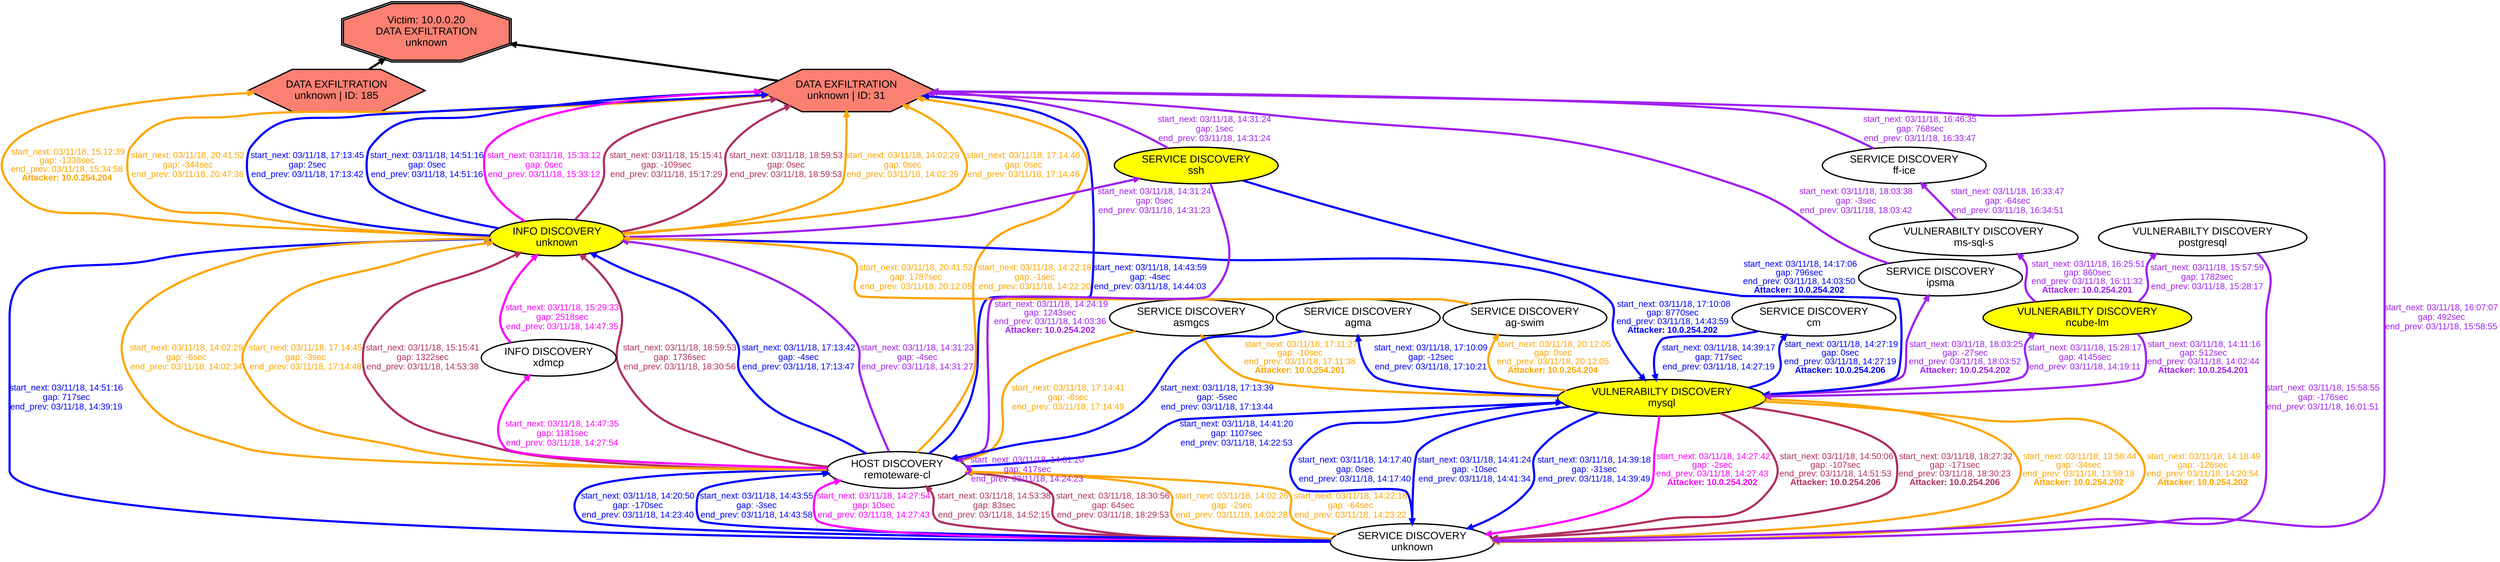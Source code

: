 digraph DATAEXFILTRATIONunknown {
rankdir="BT"; 
 graph [ nodesep="0.1", ranksep="0.02"] 
 node [ fontname=Arial, fontsize=24,penwidth=3]; 
 edge [ fontname=Arial, fontsize=20,penwidth=5 ];
"Victim: 10.0.0.20
DATA EXFILTRATION
unknown" [shape=doubleoctagon, style=filled, fillcolor=salmon];
{ rank = max; "Victim: 10.0.0.20
DATA EXFILTRATION
unknown"}
"DATA EXFILTRATION
unknown | ID: 185" -> "Victim: 10.0.0.20
DATA EXFILTRATION
unknown"
"DATA EXFILTRATION
unknown | ID: 185" [style=filled, fillcolor= salmon]
"DATA EXFILTRATION
unknown | ID: 31" -> "Victim: 10.0.0.20
DATA EXFILTRATION
unknown"
"DATA EXFILTRATION
unknown | ID: 31" [style=filled, fillcolor= salmon]
{ rank=same; "DATA EXFILTRATION
unknown | ID: 185" "DATA EXFILTRATION
unknown | ID: 31"}
"VULNERABILTY DISCOVERY
mysql" [style=filled, fillcolor= yellow]
"VULNERABILTY DISCOVERY
mysql" -> "SERVICE DISCOVERY
unknown" [ color=maroon] [label=<<font color="maroon"> start_next: 03/11/18, 14:50:06<br/>gap: -107sec<br/>end_prev: 03/11/18, 14:51:53</font><br/><font color="maroon"><b>Attacker: 10.0.254.206</b></font>>]
"SERVICE DISCOVERY
unknown" -> "HOST DISCOVERY
remoteware-cl" [ label="start_next: 03/11/18, 14:53:38
gap: 83sec
end_prev: 03/11/18, 14:52:15"][ fontcolor="maroon" color=maroon]
"HOST DISCOVERY
remoteware-cl" -> "INFO DISCOVERY
unknown" [ label="start_next: 03/11/18, 15:15:41
gap: 1322sec
end_prev: 03/11/18, 14:53:38"][ fontcolor="maroon" color=maroon]
"INFO DISCOVERY
unknown" -> "DATA EXFILTRATION
unknown | ID: 31" [ label="start_next: 03/11/18, 15:15:41
gap: -109sec
end_prev: 03/11/18, 15:17:29"][ fontcolor="maroon" color=maroon]
"VULNERABILTY DISCOVERY
mysql" [style=filled, fillcolor= yellow]
"VULNERABILTY DISCOVERY
mysql" -> "SERVICE DISCOVERY
unknown" [ color=maroon] [label=<<font color="maroon"> start_next: 03/11/18, 18:27:32<br/>gap: -171sec<br/>end_prev: 03/11/18, 18:30:23</font><br/><font color="maroon"><b>Attacker: 10.0.254.206</b></font>>]
"SERVICE DISCOVERY
unknown" -> "HOST DISCOVERY
remoteware-cl" [ label="start_next: 03/11/18, 18:30:56
gap: 64sec
end_prev: 03/11/18, 18:29:53"][ fontcolor="maroon" color=maroon]
"HOST DISCOVERY
remoteware-cl" -> "INFO DISCOVERY
unknown" [ label="start_next: 03/11/18, 18:59:53
gap: 1736sec
end_prev: 03/11/18, 18:30:56"][ fontcolor="maroon" color=maroon]
"INFO DISCOVERY
unknown" -> "DATA EXFILTRATION
unknown | ID: 31" [ label="start_next: 03/11/18, 18:59:53
gap: 0sec
end_prev: 03/11/18, 18:59:53"][ fontcolor="maroon" color=maroon]
"VULNERABILTY DISCOVERY
mysql" [style=filled, fillcolor= yellow]
"VULNERABILTY DISCOVERY
mysql" -> "SERVICE DISCOVERY
unknown" [ color=orange] [label=<<font color="orange"> start_next: 03/11/18, 13:58:44<br/>gap: -34sec<br/>end_prev: 03/11/18, 13:59:18</font><br/><font color="orange"><b>Attacker: 10.0.254.202</b></font>>]
"SERVICE DISCOVERY
unknown" -> "HOST DISCOVERY
remoteware-cl" [ label="start_next: 03/11/18, 14:02:26
gap: -2sec
end_prev: 03/11/18, 14:02:28"][ fontcolor="orange" color=orange]
"HOST DISCOVERY
remoteware-cl" -> "INFO DISCOVERY
unknown" [ label="start_next: 03/11/18, 14:02:29
gap: -6sec
end_prev: 03/11/18, 14:02:34"][ fontcolor="orange" color=orange]
"INFO DISCOVERY
unknown" -> "DATA EXFILTRATION
unknown | ID: 31" [ label="start_next: 03/11/18, 14:02:29
gap: 0sec
end_prev: 03/11/18, 14:02:29"][ fontcolor="orange" color=orange]
"VULNERABILTY DISCOVERY
mysql" [style=filled, fillcolor= yellow]
"VULNERABILTY DISCOVERY
mysql" -> "SERVICE DISCOVERY
unknown" [ color=orange] [label=<<font color="orange"> start_next: 03/11/18, 14:18:49<br/>gap: -126sec<br/>end_prev: 03/11/18, 14:20:54</font><br/><font color="orange"><b>Attacker: 10.0.254.202</b></font>>]
"SERVICE DISCOVERY
unknown" -> "HOST DISCOVERY
remoteware-cl" [ label="start_next: 03/11/18, 14:22:18
gap: -64sec
end_prev: 03/11/18, 14:23:22"][ fontcolor="orange" color=orange]
"HOST DISCOVERY
remoteware-cl" -> "DATA EXFILTRATION
unknown | ID: 31" [ label="start_next: 03/11/18, 14:22:18
gap: -1sec
end_prev: 03/11/18, 14:22:20"][ fontcolor="orange" color=orange]
"VULNERABILTY DISCOVERY
mysql" [style=filled, fillcolor= yellow]
"VULNERABILTY DISCOVERY
mysql" -> "SERVICE DISCOVERY
asmgcs" [ color=orange] [label=<<font color="orange"> start_next: 03/11/18, 17:11:27<br/>gap: -10sec<br/>end_prev: 03/11/18, 17:11:38</font><br/><font color="orange"><b>Attacker: 10.0.254.201</b></font>>]
"SERVICE DISCOVERY
asmgcs" -> "HOST DISCOVERY
remoteware-cl" [ label="start_next: 03/11/18, 17:14:41
gap: -8sec
end_prev: 03/11/18, 17:14:49"][ fontcolor="orange" color=orange]
"HOST DISCOVERY
remoteware-cl" -> "INFO DISCOVERY
unknown" [ label="start_next: 03/11/18, 17:14:45
gap: -3sec
end_prev: 03/11/18, 17:14:48"][ fontcolor="orange" color=orange]
"INFO DISCOVERY
unknown" -> "DATA EXFILTRATION
unknown | ID: 31" [ label="start_next: 03/11/18, 17:14:46
gap: 0sec
end_prev: 03/11/18, 17:14:46"][ fontcolor="orange" color=orange]
"INFO DISCOVERY
unknown" [style=filled, fillcolor= yellow]
"INFO DISCOVERY
unknown" -> "DATA EXFILTRATION
unknown | ID: 185" [ color=orange] [label=<<font color="orange"> start_next: 03/11/18, 15:12:39<br/>gap: -1338sec<br/>end_prev: 03/11/18, 15:34:58</font><br/><font color="orange"><b>Attacker: 10.0.254.204</b></font>>]
"VULNERABILTY DISCOVERY
mysql" [style=filled, fillcolor= yellow]
"VULNERABILTY DISCOVERY
mysql" -> "SERVICE DISCOVERY
ag-swim" [ color=orange] [label=<<font color="orange"> start_next: 03/11/18, 20:12:05<br/>gap: 0sec<br/>end_prev: 03/11/18, 20:12:05</font><br/><font color="orange"><b>Attacker: 10.0.254.204</b></font>>]
"SERVICE DISCOVERY
ag-swim" -> "INFO DISCOVERY
unknown" [ label="start_next: 03/11/18, 20:41:52
gap: 1787sec
end_prev: 03/11/18, 20:12:05"][ fontcolor="orange" color=orange]
"INFO DISCOVERY
unknown" -> "DATA EXFILTRATION
unknown | ID: 31" [ label="start_next: 03/11/18, 20:41:52
gap: -344sec
end_prev: 03/11/18, 20:47:36"][ fontcolor="orange" color=orange]
"SERVICE DISCOVERY
ssh" [style=filled, fillcolor= yellow]
"SERVICE DISCOVERY
ssh" -> "VULNERABILTY DISCOVERY
mysql" [ color=blue] [label=<<font color="blue"> start_next: 03/11/18, 14:17:06<br/>gap: 796sec<br/>end_prev: 03/11/18, 14:03:50</font><br/><font color="blue"><b>Attacker: 10.0.254.202</b></font>>]
"VULNERABILTY DISCOVERY
mysql" -> "SERVICE DISCOVERY
unknown" [ label="start_next: 03/11/18, 14:17:40
gap: 0sec
end_prev: 03/11/18, 14:17:40"][ fontcolor="blue" color=blue]
"SERVICE DISCOVERY
unknown" -> "HOST DISCOVERY
remoteware-cl" [ label="start_next: 03/11/18, 14:20:50
gap: -170sec
end_prev: 03/11/18, 14:23:40"][ fontcolor="blue" color=blue]
"HOST DISCOVERY
remoteware-cl" -> "VULNERABILTY DISCOVERY
mysql" [ label="start_next: 03/11/18, 14:41:20
gap: 1107sec
end_prev: 03/11/18, 14:22:53"][ fontcolor="blue" color=blue]
"VULNERABILTY DISCOVERY
mysql" -> "SERVICE DISCOVERY
unknown" [ label="start_next: 03/11/18, 14:41:24
gap: -10sec
end_prev: 03/11/18, 14:41:34"][ fontcolor="blue" color=blue]
"SERVICE DISCOVERY
unknown" -> "HOST DISCOVERY
remoteware-cl" [ label="start_next: 03/11/18, 14:43:55
gap: -3sec
end_prev: 03/11/18, 14:43:58"][ fontcolor="blue" color=blue]
"HOST DISCOVERY
remoteware-cl" -> "DATA EXFILTRATION
unknown | ID: 31" [ label="start_next: 03/11/18, 14:43:59
gap: -4sec
end_prev: 03/11/18, 14:44:03"][ fontcolor="blue" color=blue]
"INFO DISCOVERY
unknown" [style=filled, fillcolor= yellow]
"INFO DISCOVERY
unknown" -> "VULNERABILTY DISCOVERY
mysql" [ color=blue] [label=<<font color="blue"> start_next: 03/11/18, 17:10:08<br/>gap: 8770sec<br/>end_prev: 03/11/18, 14:43:59</font><br/><font color="blue"><b>Attacker: 10.0.254.202</b></font>>]
"VULNERABILTY DISCOVERY
mysql" -> "SERVICE DISCOVERY
agma" [ label="start_next: 03/11/18, 17:10:09
gap: -12sec
end_prev: 03/11/18, 17:10:21"][ fontcolor="blue" color=blue]
"SERVICE DISCOVERY
agma" -> "HOST DISCOVERY
remoteware-cl" [ label="start_next: 03/11/18, 17:13:39
gap: -5sec
end_prev: 03/11/18, 17:13:44"][ fontcolor="blue" color=blue]
"HOST DISCOVERY
remoteware-cl" -> "INFO DISCOVERY
unknown" [ label="start_next: 03/11/18, 17:13:42
gap: -4sec
end_prev: 03/11/18, 17:13:47"][ fontcolor="blue" color=blue]
"INFO DISCOVERY
unknown" -> "DATA EXFILTRATION
unknown | ID: 31" [ label="start_next: 03/11/18, 17:13:45
gap: 2sec
end_prev: 03/11/18, 17:13:42"][ fontcolor="blue" color=blue]
"VULNERABILTY DISCOVERY
mysql" [style=filled, fillcolor= yellow]
"VULNERABILTY DISCOVERY
mysql" -> "SERVICE DISCOVERY
cm" [ color=blue] [label=<<font color="blue"> start_next: 03/11/18, 14:27:19<br/>gap: 0sec<br/>end_prev: 03/11/18, 14:27:19</font><br/><font color="blue"><b>Attacker: 10.0.254.206</b></font>>]
"SERVICE DISCOVERY
cm" -> "VULNERABILTY DISCOVERY
mysql" [ label="start_next: 03/11/18, 14:39:17
gap: 717sec
end_prev: 03/11/18, 14:27:19"][ fontcolor="blue" color=blue]
"VULNERABILTY DISCOVERY
mysql" -> "SERVICE DISCOVERY
unknown" [ label="start_next: 03/11/18, 14:39:18
gap: -31sec
end_prev: 03/11/18, 14:39:49"][ fontcolor="blue" color=blue]
"SERVICE DISCOVERY
unknown" -> "INFO DISCOVERY
unknown" [ label="start_next: 03/11/18, 14:51:16
gap: 717sec
end_prev: 03/11/18, 14:39:19"][ fontcolor="blue" color=blue]
"INFO DISCOVERY
unknown" -> "DATA EXFILTRATION
unknown | ID: 31" [ label="start_next: 03/11/18, 14:51:16
gap: 0sec
end_prev: 03/11/18, 14:51:16"][ fontcolor="blue" color=blue]
"VULNERABILTY DISCOVERY
mysql" [style=filled, fillcolor= yellow]
"VULNERABILTY DISCOVERY
mysql" -> "SERVICE DISCOVERY
unknown" [ color=magenta] [label=<<font color="magenta"> start_next: 03/11/18, 14:27:42<br/>gap: -2sec<br/>end_prev: 03/11/18, 14:27:43</font><br/><font color="magenta"><b>Attacker: 10.0.254.202</b></font>>]
"SERVICE DISCOVERY
unknown" -> "HOST DISCOVERY
remoteware-cl" [ label="start_next: 03/11/18, 14:27:54
gap: 10sec
end_prev: 03/11/18, 14:27:43"][ fontcolor="magenta" color=magenta]
"HOST DISCOVERY
remoteware-cl" -> "INFO DISCOVERY
xdmcp" [ label="start_next: 03/11/18, 14:47:35
gap: 1181sec
end_prev: 03/11/18, 14:27:54"][ fontcolor="magenta" color=magenta]
"INFO DISCOVERY
xdmcp" -> "INFO DISCOVERY
unknown" [ label="start_next: 03/11/18, 15:29:33
gap: 2518sec
end_prev: 03/11/18, 14:47:35"][ fontcolor="magenta" color=magenta]
"INFO DISCOVERY
unknown" -> "DATA EXFILTRATION
unknown | ID: 31" [ label="start_next: 03/11/18, 15:33:12
gap: 0sec
end_prev: 03/11/18, 15:33:12"][ fontcolor="magenta" color=magenta]
"VULNERABILTY DISCOVERY
ncube-lm" [style=filled, fillcolor= yellow]
"VULNERABILTY DISCOVERY
ncube-lm" -> "VULNERABILTY DISCOVERY
mysql" [ color=purple] [label=<<font color="purple"> start_next: 03/11/18, 14:11:16<br/>gap: 512sec<br/>end_prev: 03/11/18, 14:02:44</font><br/><font color="purple"><b>Attacker: 10.0.254.201</b></font>>]
"VULNERABILTY DISCOVERY
mysql" -> "VULNERABILTY DISCOVERY
ncube-lm" [ label="start_next: 03/11/18, 15:28:17
gap: 4145sec
end_prev: 03/11/18, 14:19:11"][ fontcolor="purple" color=purple]
"VULNERABILTY DISCOVERY
ncube-lm" -> "VULNERABILTY DISCOVERY
postgresql" [ label="start_next: 03/11/18, 15:57:59
gap: 1782sec
end_prev: 03/11/18, 15:28:17"][ fontcolor="purple" color=purple]
"VULNERABILTY DISCOVERY
postgresql" -> "SERVICE DISCOVERY
unknown" [ label="start_next: 03/11/18, 15:58:55
gap: -176sec
end_prev: 03/11/18, 16:01:51"][ fontcolor="purple" color=purple]
"SERVICE DISCOVERY
unknown" -> "DATA EXFILTRATION
unknown | ID: 31" [ label="start_next: 03/11/18, 16:07:07
gap: 492sec
end_prev: 03/11/18, 15:58:55"][ fontcolor="purple" color=purple]
"VULNERABILTY DISCOVERY
ncube-lm" [style=filled, fillcolor= yellow]
"VULNERABILTY DISCOVERY
ncube-lm" -> "VULNERABILTY DISCOVERY
ms-sql-s" [ color=purple] [label=<<font color="purple"> start_next: 03/11/18, 16:25:51<br/>gap: 860sec<br/>end_prev: 03/11/18, 16:11:32</font><br/><font color="purple"><b>Attacker: 10.0.254.201</b></font>>]
"VULNERABILTY DISCOVERY
ms-sql-s" -> "SERVICE DISCOVERY
ff-ice" [ label="start_next: 03/11/18, 16:33:47
gap: -64sec
end_prev: 03/11/18, 16:34:51"][ fontcolor="purple" color=purple]
"SERVICE DISCOVERY
ff-ice" -> "DATA EXFILTRATION
unknown | ID: 31" [ label="start_next: 03/11/18, 16:46:35
gap: 768sec
end_prev: 03/11/18, 16:33:47"][ fontcolor="purple" color=purple]
"SERVICE DISCOVERY
ssh" [style=filled, fillcolor= yellow]
"SERVICE DISCOVERY
ssh" -> "HOST DISCOVERY
remoteware-cl" [ color=purple] [label=<<font color="purple"> start_next: 03/11/18, 14:24:19<br/>gap: 1243sec<br/>end_prev: 03/11/18, 14:03:36</font><br/><font color="purple"><b>Attacker: 10.0.254.202</b></font>>]
"HOST DISCOVERY
remoteware-cl" -> "HOST DISCOVERY
remoteware-cl" [ label="start_next: 03/11/18, 14:31:20
gap: 417sec
end_prev: 03/11/18, 14:24:23"][ fontcolor="purple" color=purple]
"HOST DISCOVERY
remoteware-cl" -> "INFO DISCOVERY
unknown" [ label="start_next: 03/11/18, 14:31:23
gap: -4sec
end_prev: 03/11/18, 14:31:27"][ fontcolor="purple" color=purple]
"INFO DISCOVERY
unknown" -> "SERVICE DISCOVERY
ssh" [ label="start_next: 03/11/18, 14:31:24
gap: 0sec
end_prev: 03/11/18, 14:31:23"][ fontcolor="purple" color=purple]
"SERVICE DISCOVERY
ssh" -> "DATA EXFILTRATION
unknown | ID: 31" [ label="start_next: 03/11/18, 14:31:24
gap: 1sec
end_prev: 03/11/18, 14:31:24"][ fontcolor="purple" color=purple]
"VULNERABILTY DISCOVERY
mysql" [style=filled, fillcolor= yellow]
"VULNERABILTY DISCOVERY
mysql" -> "SERVICE DISCOVERY
ipsma" [ color=purple] [label=<<font color="purple"> start_next: 03/11/18, 18:03:25<br/>gap: -27sec<br/>end_prev: 03/11/18, 18:03:52</font><br/><font color="purple"><b>Attacker: 10.0.254.202</b></font>>]
"SERVICE DISCOVERY
ipsma" -> "DATA EXFILTRATION
unknown | ID: 31" [ label="start_next: 03/11/18, 18:03:38
gap: -3sec
end_prev: 03/11/18, 18:03:42"][ fontcolor="purple" color=purple]
"VULNERABILTY DISCOVERY
mysql" [shape=oval]
"VULNERABILTY DISCOVERY
mysql" [tooltip="ET SCAN Suspicious inbound to mySQL port 3306
ET SCAN Suspicious inbound to MSSQL port 1433
ET SCAN Suspicious inbound to PostgreSQL port 5432
ET SCAN Suspicious inbound to Oracle SQL port 1521
ET SCAN Suspicious inbound to mSQL port 4333"]
"SERVICE DISCOVERY
unknown" [shape=oval]
"SERVICE DISCOVERY
unknown" [tooltip="ET SCAN Potential VNC Scan 5800-5820
ET SCAN Potential SSH Scan
ET SCAN Potential VNC Scan 5900-5920"]
"HOST DISCOVERY
remoteware-cl" [shape=oval]
"HOST DISCOVERY
remoteware-cl" [tooltip="ET SCAN Nmap Scripting Engine User-Agent Detected (Nmap Scripting Engine)
ET SCAN Possible Nmap User-Agent Observed"]
"INFO DISCOVERY
unknown" [shape=oval]
"INFO DISCOVERY
unknown" [tooltip="ETPRO ATTACK_RESPONSE MongoDB Version Request"]
"DATA EXFILTRATION
unknown | ID: 31" [shape=hexagon]
"DATA EXFILTRATION
unknown | ID: 31" [tooltip="ETPRO ATTACK_RESPONSE MongoDB Database Enumeration Request"]
"SERVICE DISCOVERY
asmgcs" [shape=oval]
"SERVICE DISCOVERY
asmgcs" [tooltip="ET SCAN Potential VNC Scan 5900-5920
ET SCAN Potential VNC Scan 5800-5820
ET SCAN Potential SSH Scan"]
"DATA EXFILTRATION
unknown | ID: 185" [shape=hexagon]
"DATA EXFILTRATION
unknown | ID: 185" [tooltip="ETPRO ATTACK_RESPONSE MongoDB Database Enumeration Request"]
"SERVICE DISCOVERY
ag-swim" [shape=oval]
"SERVICE DISCOVERY
ag-swim" [tooltip="ET SCAN Potential VNC Scan 5900-5920
ET SCAN Potential VNC Scan 5800-5820"]
"SERVICE DISCOVERY
ssh" [shape=oval]
"SERVICE DISCOVERY
ssh" [tooltip="ET SCAN Potential SSH Scan"]
"SERVICE DISCOVERY
agma" [shape=oval]
"SERVICE DISCOVERY
agma" [tooltip="ET SCAN Potential VNC Scan 5900-5920
ET SCAN Potential VNC Scan 5800-5820
ET SCAN Potential SSH Scan"]
"SERVICE DISCOVERY
cm" [shape=oval]
"SERVICE DISCOVERY
cm" [tooltip="ET SCAN Potential VNC Scan 5900-5920
ET SCAN Potential VNC Scan 5800-5820"]
"INFO DISCOVERY
xdmcp" [shape=oval]
"INFO DISCOVERY
xdmcp" [tooltip="GPL RPC xdmcp info query"]
"VULNERABILTY DISCOVERY
ncube-lm" [shape=oval]
"VULNERABILTY DISCOVERY
ncube-lm" [tooltip="ET SCAN Suspicious inbound to mySQL port 3306
ET SCAN Suspicious inbound to Oracle SQL port 1521"]
"VULNERABILTY DISCOVERY
postgresql" [shape=oval]
"VULNERABILTY DISCOVERY
postgresql" [tooltip="ET SCAN Suspicious inbound to PostgreSQL port 5432
ET SCAN Suspicious inbound to MSSQL port 1433
ET SCAN Suspicious inbound to mSQL port 4333"]
"VULNERABILTY DISCOVERY
ms-sql-s" [shape=oval]
"VULNERABILTY DISCOVERY
ms-sql-s" [tooltip="ET SCAN Suspicious inbound to mySQL port 3306
ET SCAN Suspicious inbound to MSSQL port 1433
ET SCAN Suspicious inbound to PostgreSQL port 5432
ET SCAN Suspicious inbound to Oracle SQL port 1521
ET SCAN Suspicious inbound to mSQL port 4333"]
"SERVICE DISCOVERY
ff-ice" [shape=oval]
"SERVICE DISCOVERY
ff-ice" [tooltip="ET SCAN Potential VNC Scan 5900-5920"]
"SERVICE DISCOVERY
ipsma" [shape=oval]
"SERVICE DISCOVERY
ipsma" [tooltip="ET SCAN Potential VNC Scan 5900-5920
ET SCAN Potential VNC Scan 5800-5820
ET SCAN Potential SSH Scan"]
}
